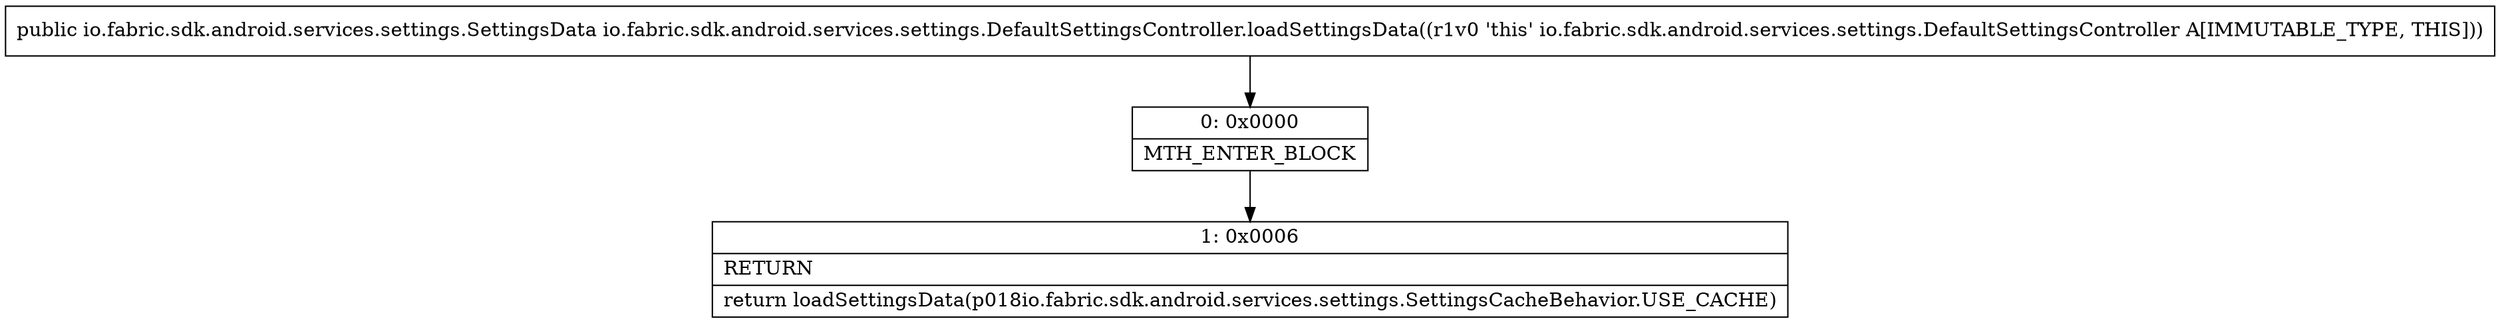 digraph "CFG forio.fabric.sdk.android.services.settings.DefaultSettingsController.loadSettingsData()Lio\/fabric\/sdk\/android\/services\/settings\/SettingsData;" {
Node_0 [shape=record,label="{0\:\ 0x0000|MTH_ENTER_BLOCK\l}"];
Node_1 [shape=record,label="{1\:\ 0x0006|RETURN\l|return loadSettingsData(p018io.fabric.sdk.android.services.settings.SettingsCacheBehavior.USE_CACHE)\l}"];
MethodNode[shape=record,label="{public io.fabric.sdk.android.services.settings.SettingsData io.fabric.sdk.android.services.settings.DefaultSettingsController.loadSettingsData((r1v0 'this' io.fabric.sdk.android.services.settings.DefaultSettingsController A[IMMUTABLE_TYPE, THIS])) }"];
MethodNode -> Node_0;
Node_0 -> Node_1;
}


